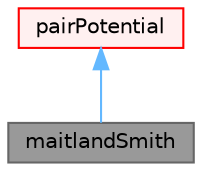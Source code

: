 digraph "maitlandSmith"
{
 // LATEX_PDF_SIZE
  bgcolor="transparent";
  edge [fontname=Helvetica,fontsize=10,labelfontname=Helvetica,labelfontsize=10];
  node [fontname=Helvetica,fontsize=10,shape=box,height=0.2,width=0.4];
  Node1 [id="Node000001",label="maitlandSmith",height=0.2,width=0.4,color="gray40", fillcolor="grey60", style="filled", fontcolor="black",tooltip="Reference:"];
  Node2 -> Node1 [id="edge1_Node000001_Node000002",dir="back",color="steelblue1",style="solid",tooltip=" "];
  Node2 [id="Node000002",label="pairPotential",height=0.2,width=0.4,color="red", fillcolor="#FFF0F0", style="filled",URL="$classFoam_1_1pairPotential.html",tooltip=" "];
}
